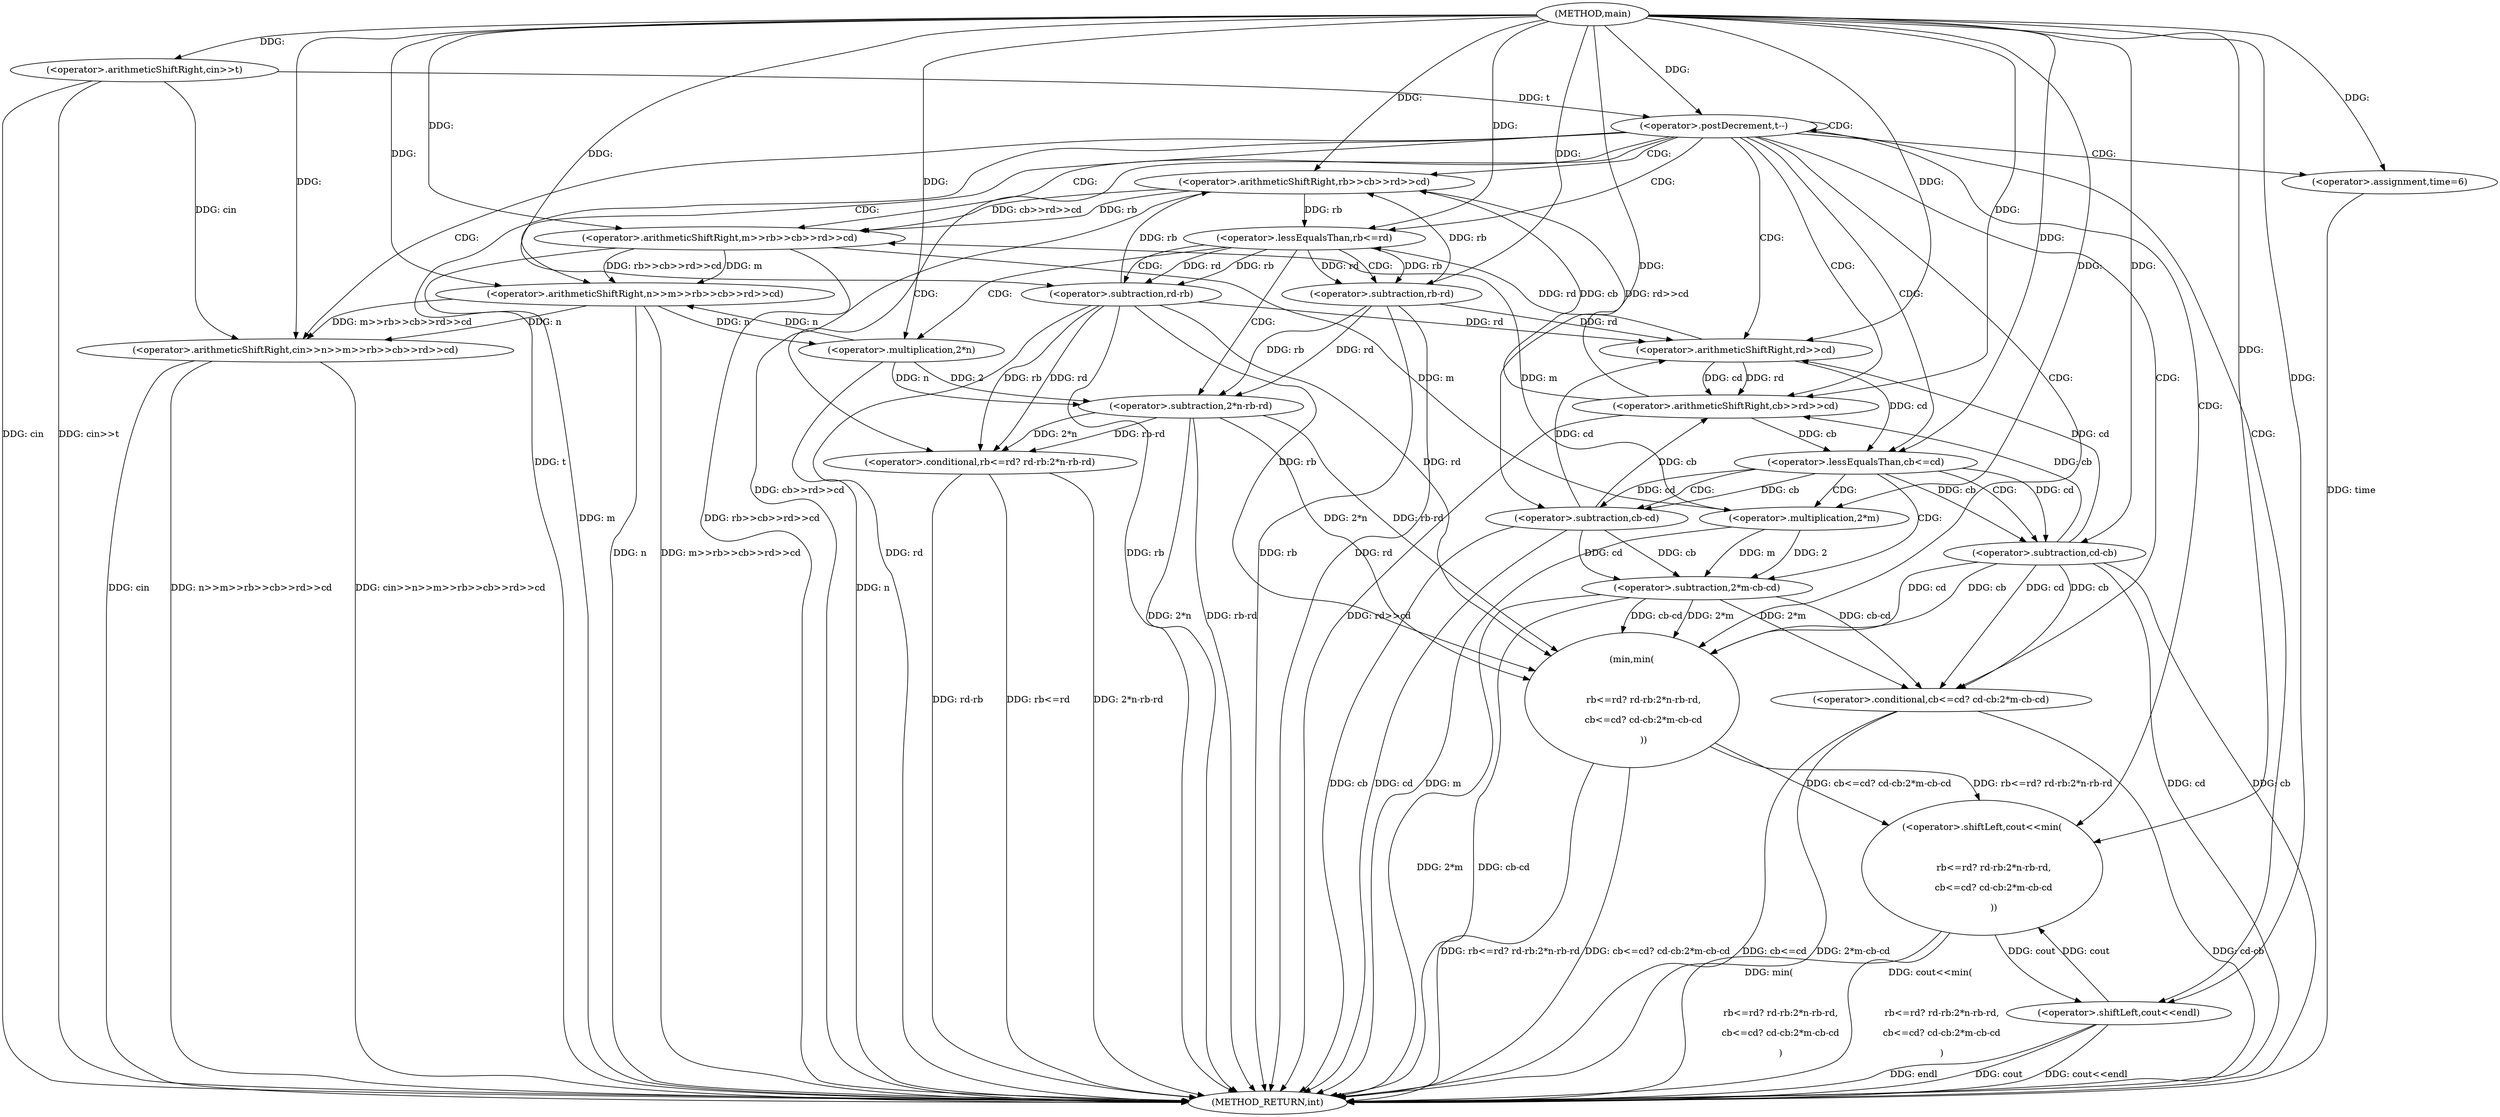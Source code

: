 digraph "main" {  
"1000101" [label = "(METHOD,main)" ]
"1000168" [label = "(METHOD_RETURN,int)" ]
"1000110" [label = "(<operator>.arithmeticShiftRight,cin>>t)" ]
"1000114" [label = "(<operator>.postDecrement,t--)" ]
"1000118" [label = "(<operator>.assignment,time=6)" ]
"1000121" [label = "(<operator>.arithmeticShiftRight,cin>>n>>m>>rb>>cb>>rd>>cd)" ]
"1000134" [label = "(<operator>.shiftLeft,cout<<min(\n\n        rb<=rd? rd-rb:2*n-rb-rd,\n        cb<=cd? cd-cb:2*m-cb-cd\n        ))" ]
"1000165" [label = "(<operator>.shiftLeft,cout<<endl)" ]
"1000123" [label = "(<operator>.arithmeticShiftRight,n>>m>>rb>>cb>>rd>>cd)" ]
"1000136" [label = "(min,min(\n\n        rb<=rd? rd-rb:2*n-rb-rd,\n        cb<=cd? cd-cb:2*m-cb-cd\n        ))" ]
"1000125" [label = "(<operator>.arithmeticShiftRight,m>>rb>>cb>>rd>>cd)" ]
"1000137" [label = "(<operator>.conditional,rb<=rd? rd-rb:2*n-rb-rd)" ]
"1000151" [label = "(<operator>.conditional,cb<=cd? cd-cb:2*m-cb-cd)" ]
"1000127" [label = "(<operator>.arithmeticShiftRight,rb>>cb>>rd>>cd)" ]
"1000138" [label = "(<operator>.lessEqualsThan,rb<=rd)" ]
"1000141" [label = "(<operator>.subtraction,rd-rb)" ]
"1000144" [label = "(<operator>.subtraction,2*n-rb-rd)" ]
"1000152" [label = "(<operator>.lessEqualsThan,cb<=cd)" ]
"1000155" [label = "(<operator>.subtraction,cd-cb)" ]
"1000158" [label = "(<operator>.subtraction,2*m-cb-cd)" ]
"1000129" [label = "(<operator>.arithmeticShiftRight,cb>>rd>>cd)" ]
"1000145" [label = "(<operator>.multiplication,2*n)" ]
"1000148" [label = "(<operator>.subtraction,rb-rd)" ]
"1000159" [label = "(<operator>.multiplication,2*m)" ]
"1000162" [label = "(<operator>.subtraction,cb-cd)" ]
"1000131" [label = "(<operator>.arithmeticShiftRight,rd>>cd)" ]
  "1000110" -> "1000168"  [ label = "DDG: cin"] 
  "1000110" -> "1000168"  [ label = "DDG: cin>>t"] 
  "1000114" -> "1000168"  [ label = "DDG: t"] 
  "1000118" -> "1000168"  [ label = "DDG: time"] 
  "1000121" -> "1000168"  [ label = "DDG: cin"] 
  "1000123" -> "1000168"  [ label = "DDG: n"] 
  "1000125" -> "1000168"  [ label = "DDG: m"] 
  "1000129" -> "1000168"  [ label = "DDG: rd>>cd"] 
  "1000127" -> "1000168"  [ label = "DDG: cb>>rd>>cd"] 
  "1000125" -> "1000168"  [ label = "DDG: rb>>cb>>rd>>cd"] 
  "1000123" -> "1000168"  [ label = "DDG: m>>rb>>cb>>rd>>cd"] 
  "1000121" -> "1000168"  [ label = "DDG: n>>m>>rb>>cb>>rd>>cd"] 
  "1000121" -> "1000168"  [ label = "DDG: cin>>n>>m>>rb>>cb>>rd>>cd"] 
  "1000137" -> "1000168"  [ label = "DDG: rb<=rd"] 
  "1000145" -> "1000168"  [ label = "DDG: n"] 
  "1000144" -> "1000168"  [ label = "DDG: 2*n"] 
  "1000148" -> "1000168"  [ label = "DDG: rb"] 
  "1000148" -> "1000168"  [ label = "DDG: rd"] 
  "1000144" -> "1000168"  [ label = "DDG: rb-rd"] 
  "1000137" -> "1000168"  [ label = "DDG: 2*n-rb-rd"] 
  "1000141" -> "1000168"  [ label = "DDG: rd"] 
  "1000141" -> "1000168"  [ label = "DDG: rb"] 
  "1000137" -> "1000168"  [ label = "DDG: rd-rb"] 
  "1000136" -> "1000168"  [ label = "DDG: rb<=rd? rd-rb:2*n-rb-rd"] 
  "1000151" -> "1000168"  [ label = "DDG: cb<=cd"] 
  "1000159" -> "1000168"  [ label = "DDG: m"] 
  "1000158" -> "1000168"  [ label = "DDG: 2*m"] 
  "1000162" -> "1000168"  [ label = "DDG: cb"] 
  "1000162" -> "1000168"  [ label = "DDG: cd"] 
  "1000158" -> "1000168"  [ label = "DDG: cb-cd"] 
  "1000151" -> "1000168"  [ label = "DDG: 2*m-cb-cd"] 
  "1000155" -> "1000168"  [ label = "DDG: cd"] 
  "1000155" -> "1000168"  [ label = "DDG: cb"] 
  "1000151" -> "1000168"  [ label = "DDG: cd-cb"] 
  "1000136" -> "1000168"  [ label = "DDG: cb<=cd? cd-cb:2*m-cb-cd"] 
  "1000134" -> "1000168"  [ label = "DDG: min(\n\n        rb<=rd? rd-rb:2*n-rb-rd,\n        cb<=cd? cd-cb:2*m-cb-cd\n        )"] 
  "1000134" -> "1000168"  [ label = "DDG: cout<<min(\n\n        rb<=rd? rd-rb:2*n-rb-rd,\n        cb<=cd? cd-cb:2*m-cb-cd\n        )"] 
  "1000165" -> "1000168"  [ label = "DDG: cout"] 
  "1000165" -> "1000168"  [ label = "DDG: cout<<endl"] 
  "1000165" -> "1000168"  [ label = "DDG: endl"] 
  "1000101" -> "1000110"  [ label = "DDG: "] 
  "1000110" -> "1000114"  [ label = "DDG: t"] 
  "1000101" -> "1000114"  [ label = "DDG: "] 
  "1000101" -> "1000118"  [ label = "DDG: "] 
  "1000110" -> "1000121"  [ label = "DDG: cin"] 
  "1000101" -> "1000121"  [ label = "DDG: "] 
  "1000123" -> "1000121"  [ label = "DDG: n"] 
  "1000123" -> "1000121"  [ label = "DDG: m>>rb>>cb>>rd>>cd"] 
  "1000165" -> "1000134"  [ label = "DDG: cout"] 
  "1000101" -> "1000134"  [ label = "DDG: "] 
  "1000136" -> "1000134"  [ label = "DDG: rb<=rd? rd-rb:2*n-rb-rd"] 
  "1000136" -> "1000134"  [ label = "DDG: cb<=cd? cd-cb:2*m-cb-cd"] 
  "1000134" -> "1000165"  [ label = "DDG: cout"] 
  "1000101" -> "1000165"  [ label = "DDG: "] 
  "1000145" -> "1000123"  [ label = "DDG: n"] 
  "1000101" -> "1000123"  [ label = "DDG: "] 
  "1000125" -> "1000123"  [ label = "DDG: rb>>cb>>rd>>cd"] 
  "1000125" -> "1000123"  [ label = "DDG: m"] 
  "1000141" -> "1000136"  [ label = "DDG: rd"] 
  "1000141" -> "1000136"  [ label = "DDG: rb"] 
  "1000144" -> "1000136"  [ label = "DDG: rb-rd"] 
  "1000144" -> "1000136"  [ label = "DDG: 2*n"] 
  "1000155" -> "1000136"  [ label = "DDG: cd"] 
  "1000155" -> "1000136"  [ label = "DDG: cb"] 
  "1000158" -> "1000136"  [ label = "DDG: cb-cd"] 
  "1000158" -> "1000136"  [ label = "DDG: 2*m"] 
  "1000159" -> "1000125"  [ label = "DDG: m"] 
  "1000101" -> "1000125"  [ label = "DDG: "] 
  "1000127" -> "1000125"  [ label = "DDG: rb"] 
  "1000127" -> "1000125"  [ label = "DDG: cb>>rd>>cd"] 
  "1000141" -> "1000137"  [ label = "DDG: rd"] 
  "1000141" -> "1000137"  [ label = "DDG: rb"] 
  "1000144" -> "1000137"  [ label = "DDG: rb-rd"] 
  "1000144" -> "1000137"  [ label = "DDG: 2*n"] 
  "1000155" -> "1000151"  [ label = "DDG: cd"] 
  "1000155" -> "1000151"  [ label = "DDG: cb"] 
  "1000158" -> "1000151"  [ label = "DDG: cb-cd"] 
  "1000158" -> "1000151"  [ label = "DDG: 2*m"] 
  "1000148" -> "1000127"  [ label = "DDG: rb"] 
  "1000141" -> "1000127"  [ label = "DDG: rb"] 
  "1000101" -> "1000127"  [ label = "DDG: "] 
  "1000129" -> "1000127"  [ label = "DDG: cb"] 
  "1000129" -> "1000127"  [ label = "DDG: rd>>cd"] 
  "1000127" -> "1000138"  [ label = "DDG: rb"] 
  "1000101" -> "1000138"  [ label = "DDG: "] 
  "1000131" -> "1000138"  [ label = "DDG: rd"] 
  "1000138" -> "1000141"  [ label = "DDG: rd"] 
  "1000101" -> "1000141"  [ label = "DDG: "] 
  "1000138" -> "1000141"  [ label = "DDG: rb"] 
  "1000145" -> "1000144"  [ label = "DDG: 2"] 
  "1000145" -> "1000144"  [ label = "DDG: n"] 
  "1000148" -> "1000144"  [ label = "DDG: rd"] 
  "1000148" -> "1000144"  [ label = "DDG: rb"] 
  "1000129" -> "1000152"  [ label = "DDG: cb"] 
  "1000101" -> "1000152"  [ label = "DDG: "] 
  "1000131" -> "1000152"  [ label = "DDG: cd"] 
  "1000152" -> "1000155"  [ label = "DDG: cd"] 
  "1000101" -> "1000155"  [ label = "DDG: "] 
  "1000152" -> "1000155"  [ label = "DDG: cb"] 
  "1000159" -> "1000158"  [ label = "DDG: m"] 
  "1000159" -> "1000158"  [ label = "DDG: 2"] 
  "1000162" -> "1000158"  [ label = "DDG: cb"] 
  "1000162" -> "1000158"  [ label = "DDG: cd"] 
  "1000162" -> "1000129"  [ label = "DDG: cb"] 
  "1000155" -> "1000129"  [ label = "DDG: cb"] 
  "1000101" -> "1000129"  [ label = "DDG: "] 
  "1000131" -> "1000129"  [ label = "DDG: rd"] 
  "1000131" -> "1000129"  [ label = "DDG: cd"] 
  "1000101" -> "1000145"  [ label = "DDG: "] 
  "1000123" -> "1000145"  [ label = "DDG: n"] 
  "1000138" -> "1000148"  [ label = "DDG: rb"] 
  "1000101" -> "1000148"  [ label = "DDG: "] 
  "1000138" -> "1000148"  [ label = "DDG: rd"] 
  "1000101" -> "1000159"  [ label = "DDG: "] 
  "1000125" -> "1000159"  [ label = "DDG: m"] 
  "1000152" -> "1000162"  [ label = "DDG: cb"] 
  "1000101" -> "1000162"  [ label = "DDG: "] 
  "1000152" -> "1000162"  [ label = "DDG: cd"] 
  "1000148" -> "1000131"  [ label = "DDG: rd"] 
  "1000141" -> "1000131"  [ label = "DDG: rd"] 
  "1000101" -> "1000131"  [ label = "DDG: "] 
  "1000162" -> "1000131"  [ label = "DDG: cd"] 
  "1000155" -> "1000131"  [ label = "DDG: cd"] 
  "1000114" -> "1000125"  [ label = "CDG: "] 
  "1000114" -> "1000127"  [ label = "CDG: "] 
  "1000114" -> "1000152"  [ label = "CDG: "] 
  "1000114" -> "1000114"  [ label = "CDG: "] 
  "1000114" -> "1000136"  [ label = "CDG: "] 
  "1000114" -> "1000118"  [ label = "CDG: "] 
  "1000114" -> "1000165"  [ label = "CDG: "] 
  "1000114" -> "1000121"  [ label = "CDG: "] 
  "1000114" -> "1000131"  [ label = "CDG: "] 
  "1000114" -> "1000137"  [ label = "CDG: "] 
  "1000114" -> "1000129"  [ label = "CDG: "] 
  "1000114" -> "1000123"  [ label = "CDG: "] 
  "1000114" -> "1000151"  [ label = "CDG: "] 
  "1000114" -> "1000138"  [ label = "CDG: "] 
  "1000114" -> "1000134"  [ label = "CDG: "] 
  "1000138" -> "1000141"  [ label = "CDG: "] 
  "1000138" -> "1000148"  [ label = "CDG: "] 
  "1000138" -> "1000144"  [ label = "CDG: "] 
  "1000138" -> "1000145"  [ label = "CDG: "] 
  "1000152" -> "1000159"  [ label = "CDG: "] 
  "1000152" -> "1000158"  [ label = "CDG: "] 
  "1000152" -> "1000155"  [ label = "CDG: "] 
  "1000152" -> "1000162"  [ label = "CDG: "] 
}
